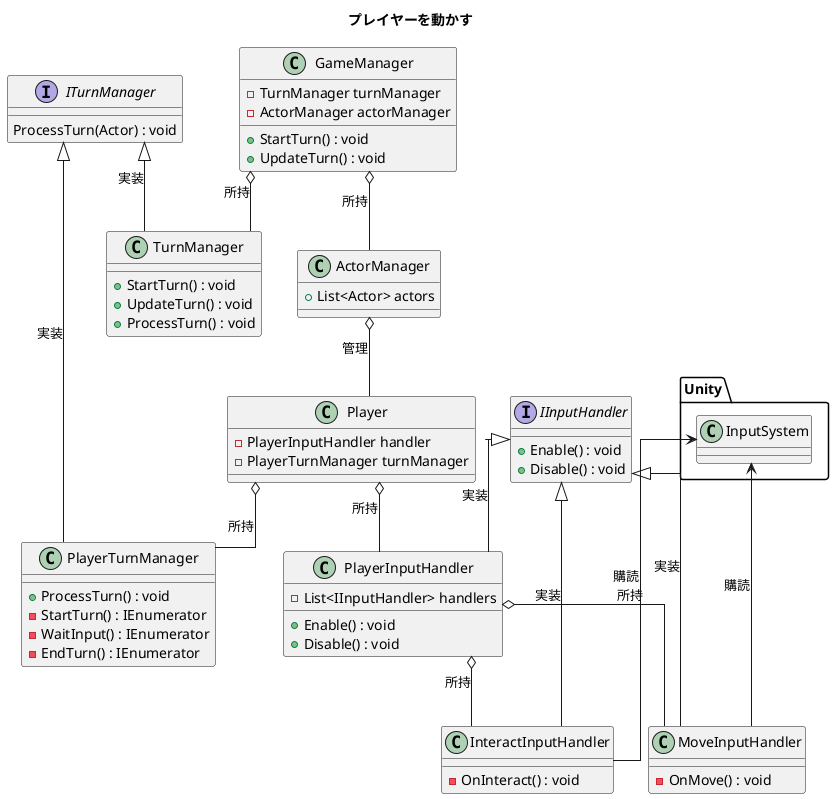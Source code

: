 @startuml
title プレイヤーを動かす
skinparam Linetype ortho
class GameManager{
	- TurnManager turnManager
	- ActorManager actorManager
	+ StartTurn() : void
	+ UpdateTurn() : void
}
interface ITurnManager{
	ProcessTurn(Actor) : void
}
class TurnManager{
	+ StartTurn() : void
	+ UpdateTurn() : void
	+ ProcessTurn() : void
}
class ActorManager{
	+ List<Actor> actors
}

interface IInputHandler{
	+ Enable() : void
	+ Disable() : void
}
class Player{
	- PlayerInputHandler handler
	- PlayerTurnManager turnManager
}
class PlayerTurnManager{
	+ ProcessTurn() : void
	- StartTurn() : IEnumerator
	- WaitInput() : IEnumerator
	- EndTurn() : IEnumerator
}
class PlayerInputHandler{
	- List<IInputHandler> handlers
	+ Enable() : void
	+ Disable() : void
}
class MoveInputHandler{
	- OnMove() : void
}
class InteractInputHandler{
	- OnInteract() : void
}

GameManager o-- TurnManager : 所持
GameManager o-- ActorManager : 所持

ITurnManager <|-- TurnManager : 実装
ITurnManager <|-- PlayerTurnManager : 実装
IInputHandler <|-- PlayerInputHandler : 実装

ActorManager o-- Player : 管理
Player o-- PlayerTurnManager : 所持
Player o-- PlayerInputHandler : 所持

PlayerInputHandler o-- MoveInputHandler : 所持
PlayerInputHandler o-- InteractInputHandler : 所持
IInputHandler <|-- MoveInputHandler : 実装
IInputHandler <|-- InteractInputHandler : 実装
Unity.InputSystem <--- MoveInputHandler : 購読
Unity.InputSystem <--- InteractInputHandler : 購読
@enduml
